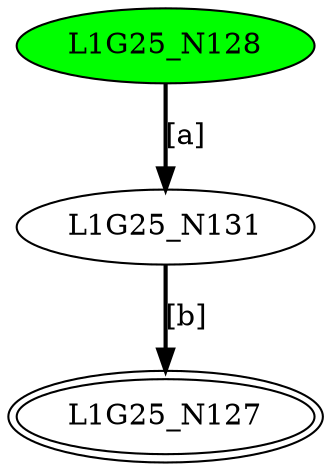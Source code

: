 digraph G25{
"L1G25_N127" [peripheries=2];
"L1G25_N128" [style=filled,fillcolor=green];
"L1G25_N131";
"L1G25_N128"->"L1G25_N131" [style = bold, label = "[a]"];
"L1G25_N131"->"L1G25_N127" [style = bold, label = "[b]"];
}

